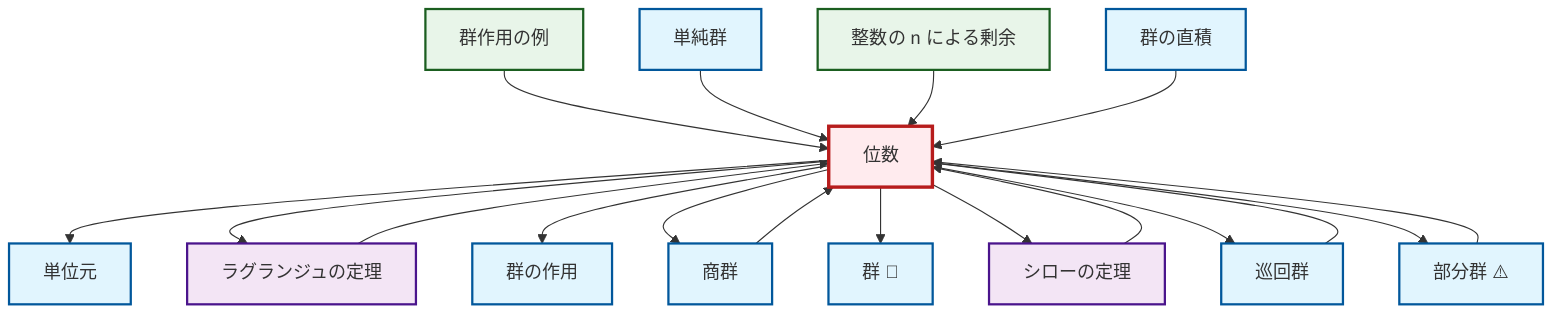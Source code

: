 graph TD
    classDef definition fill:#e1f5fe,stroke:#01579b,stroke-width:2px
    classDef theorem fill:#f3e5f5,stroke:#4a148c,stroke-width:2px
    classDef axiom fill:#fff3e0,stroke:#e65100,stroke-width:2px
    classDef example fill:#e8f5e9,stroke:#1b5e20,stroke-width:2px
    classDef current fill:#ffebee,stroke:#b71c1c,stroke-width:3px
    ex-quotient-integers-mod-n["整数の n による剰余"]:::example
    def-group["群 📝"]:::definition
    def-order["位数"]:::definition
    def-quotient-group["商群"]:::definition
    thm-lagrange["ラグランジュの定理"]:::theorem
    def-group-action["群の作用"]:::definition
    def-direct-product["群の直積"]:::definition
    thm-sylow["シローの定理"]:::theorem
    def-cyclic-group["巡回群"]:::definition
    def-identity-element["単位元"]:::definition
    def-subgroup["部分群 ⚠️"]:::definition
    ex-group-action-examples["群作用の例"]:::example
    def-simple-group["単純群"]:::definition
    def-order --> def-identity-element
    thm-sylow --> def-order
    def-order --> thm-lagrange
    ex-group-action-examples --> def-order
    def-quotient-group --> def-order
    def-subgroup --> def-order
    def-simple-group --> def-order
    ex-quotient-integers-mod-n --> def-order
    thm-lagrange --> def-order
    def-cyclic-group --> def-order
    def-order --> def-group-action
    def-order --> def-quotient-group
    def-order --> def-group
    def-order --> thm-sylow
    def-direct-product --> def-order
    def-order --> def-cyclic-group
    def-order --> def-subgroup
    class def-order current